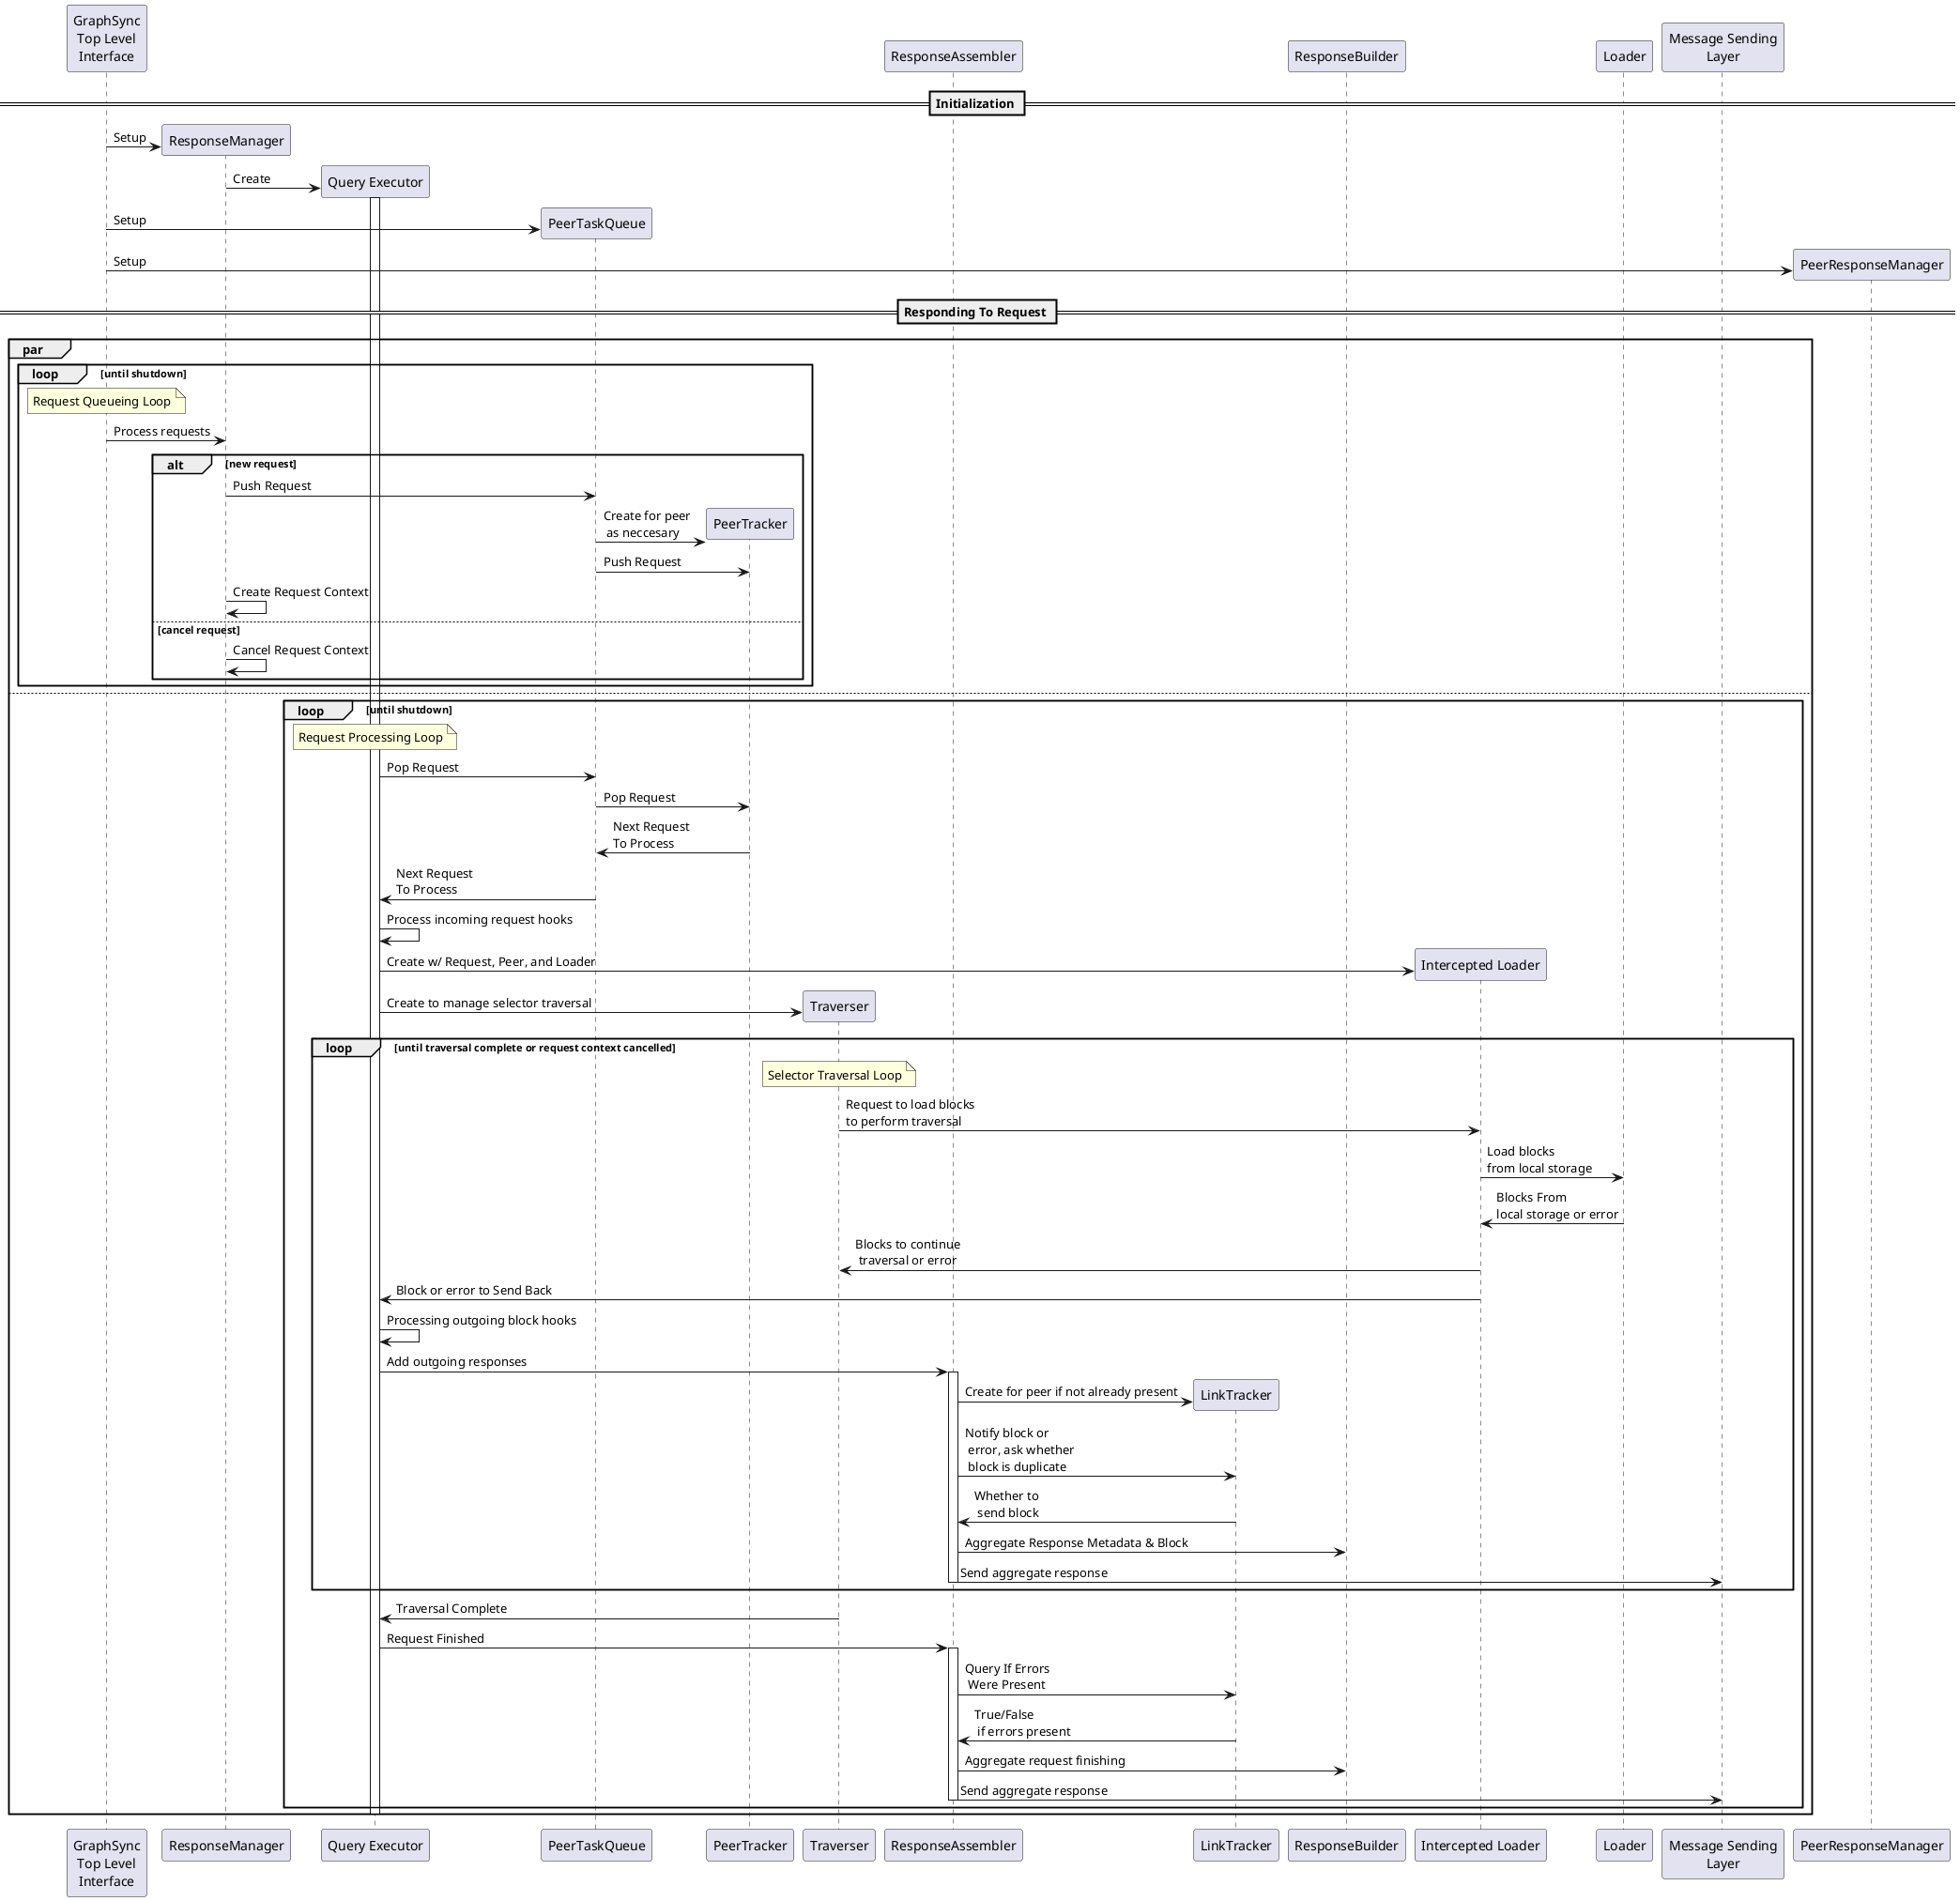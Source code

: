 @startuml Responding To A Request
participant "GraphSync\nTop Level\nInterface" as TLI
participant ResponseManager
participant "Query Executor" as QW
participant PeerTaskQueue
participant PeerTracker
participant Traverser
participant ResponseAssembler
participant LinkTracker
participant ResponseBuilder
participant "Intercepted Loader" as ILoader
participant Loader
participant "Message Sending\nLayer" as Message

== Initialization ==

TLI -> ResponseManager ** : Setup
ResponseManager -> QW ** : Create
activate QW
TLI -> PeerTaskQueue ** : Setup
TLI -> PeerResponseManager ** : Setup

== Responding To Request ==

par
loop until shutdown
note over TLI : Request Queueing Loop
TLI -> ResponseManager : Process requests
alt new request
ResponseManager -> PeerTaskQueue : Push Request
PeerTaskQueue -> PeerTracker ** : Create for peer\n as neccesary
PeerTaskQueue -> PeerTracker : Push Request
ResponseManager -> ResponseManager : Create Request Context
else cancel request
ResponseManager -> ResponseManager : Cancel Request Context
end
end
else
loop until shutdown
note over QW: Request Processing Loop
QW -> PeerTaskQueue : Pop Request
PeerTaskQueue -> PeerTracker : Pop Request
PeerTracker -> PeerTaskQueue : Next Request\nTo Process
PeerTaskQueue -> QW : Next Request\nTo Process
QW -> QW : Process incoming request hooks
QW -> ILoader ** : Create w/ Request, Peer, and Loader
QW -> Traverser ** : Create to manage selector traversal
loop until traversal complete or request context cancelled
note over Traverser: Selector Traversal Loop
Traverser -> ILoader : Request to load blocks\nto perform traversal
ILoader -> Loader : Load blocks\nfrom local storage
Loader -> ILoader : Blocks From\nlocal storage or error
ILoader -> Traverser : Blocks to continue\n traversal or error
ILoader -> QW : Block or error to Send Back
QW -> QW: Processing outgoing block hooks
QW -> ResponseAssembler: Add outgoing responses
activate ResponseAssembler
ResponseAssembler -> LinkTracker ** : Create for peer if not already present
ResponseAssembler -> LinkTracker : Notify block or\n error, ask whether\n block is duplicate
LinkTracker -> ResponseAssembler : Whether to\n send block
ResponseAssembler -> ResponseBuilder : Aggregate Response Metadata & Block
ResponseAssembler -> Message : Send aggregate response
deactivate ResponseAssembler
end
Traverser -> QW : Traversal Complete
QW -> ResponseAssembler : Request Finished
activate ResponseAssembler
ResponseAssembler -> LinkTracker : Query If Errors\n Were Present
LinkTracker -> ResponseAssembler : True/False\n if errors present
ResponseAssembler -> ResponseBuilder : Aggregate request finishing
ResponseAssembler -> Message : Send aggregate response
deactivate ResponseAssembler
end
deactivate QW
end
@enduml
